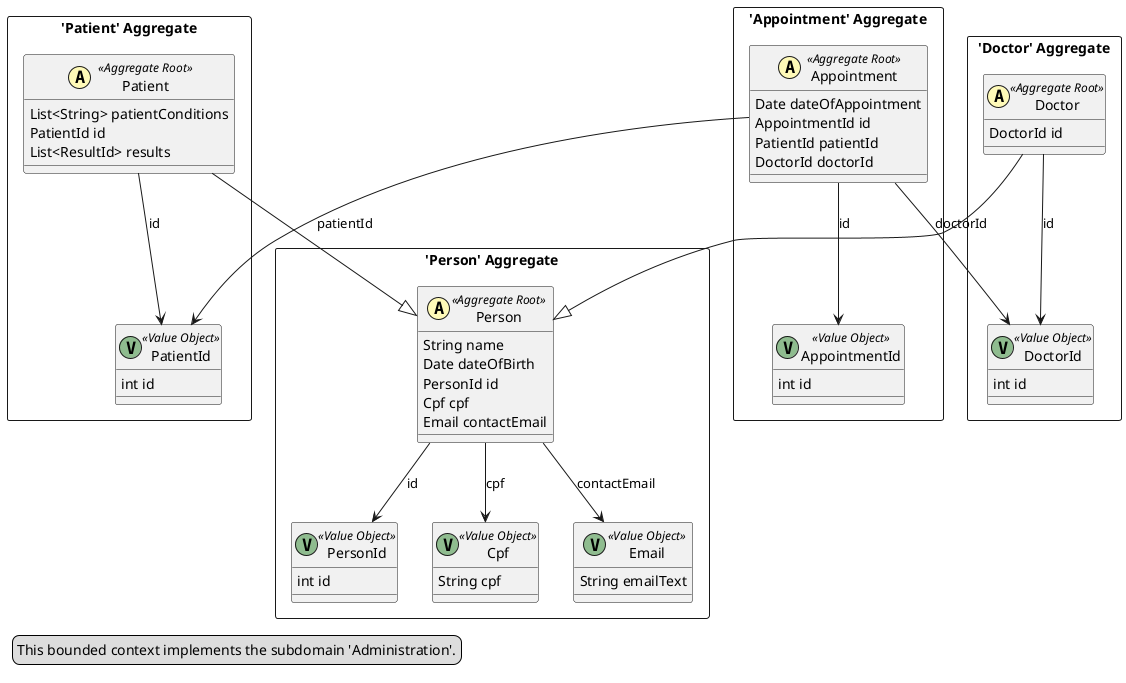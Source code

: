 @startuml

skinparam componentStyle uml2

package "'Person' Aggregate" <<Rectangle>> {
	class Person <<(A,#fffab8) Aggregate Root>> {
		String name
		Date dateOfBirth
		PersonId id
		Cpf cpf
		Email contactEmail
	}
	class PersonId <<(V,DarkSeaGreen) Value Object>> {
		int id
	}
	class Cpf <<(V,DarkSeaGreen) Value Object>> {
		String cpf
	}
	class Email <<(V,DarkSeaGreen) Value Object>> {
		String emailText
	}
}
package "'Patient' Aggregate" <<Rectangle>> {
	class Patient <<(A,#fffab8) Aggregate Root>> {
		List<String> patientConditions
		PatientId id
		List<ResultId> results
	}
	class PatientId <<(V,DarkSeaGreen) Value Object>> {
		int id
	}
}
package "'Doctor' Aggregate" <<Rectangle>> {
	class Doctor <<(A,#fffab8) Aggregate Root>> {
		DoctorId id
	}
	class DoctorId <<(V,DarkSeaGreen) Value Object>> {
		int id
	}
}
package "'Appointment' Aggregate" <<Rectangle>> {
	class Appointment <<(A,#fffab8) Aggregate Root>> {
		Date dateOfAppointment
		AppointmentId id
		PatientId patientId
		DoctorId doctorId
	}
	class AppointmentId <<(V,DarkSeaGreen) Value Object>> {
		int id
	}
}
Person --> Email : contactEmail
Appointment --> AppointmentId : id
Appointment --> DoctorId : doctorId
Person --> PersonId : id
Appointment --> PatientId : patientId
Person --> Cpf : cpf
Patient --> PatientId : id
Doctor --> DoctorId : id
Patient --|> Person
Doctor --|> Person
legend left
  This bounded context implements the subdomain 'Administration'.
end legend


@enduml
